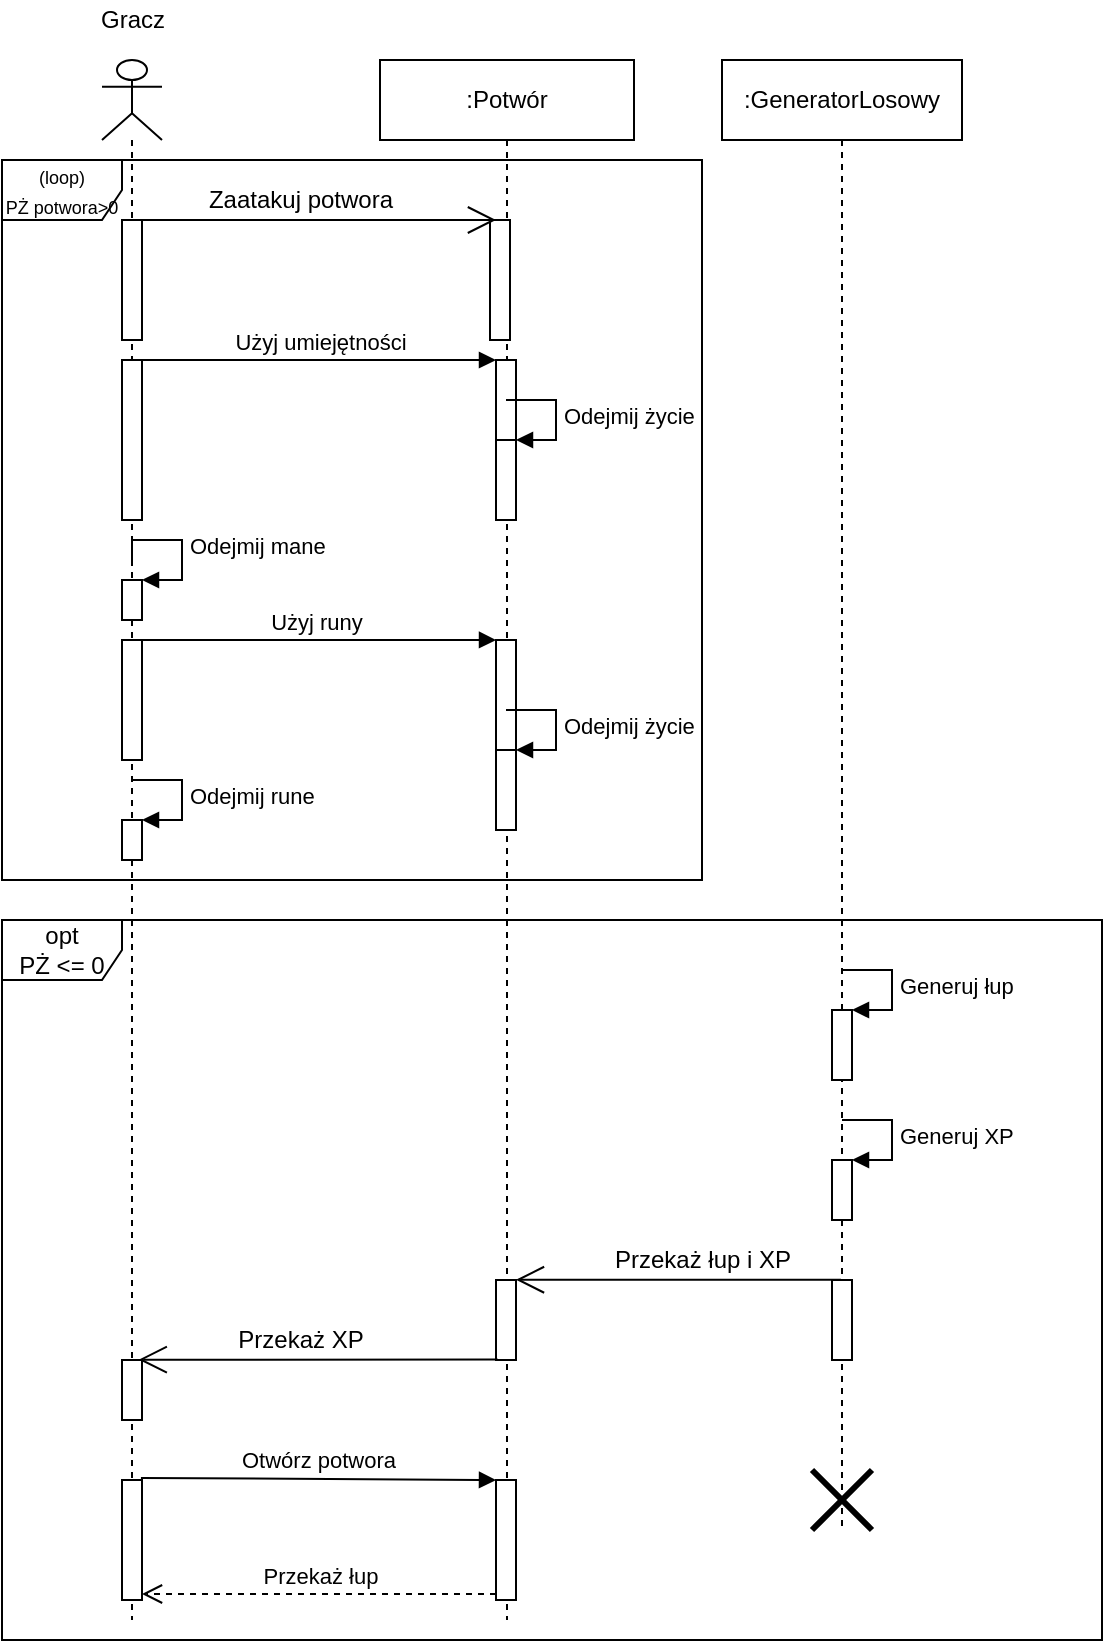 <mxfile version="13.1.14" type="device"><diagram id="5ZBqzmcvv_XAJpkxbD_R" name="Page-1"><mxGraphModel dx="1662" dy="795" grid="1" gridSize="10" guides="1" tooltips="1" connect="1" arrows="1" fold="1" page="1" pageScale="1" pageWidth="827" pageHeight="1169" math="0" shadow="0"><root><mxCell id="0"/><mxCell id="1" parent="0"/><mxCell id="UVgUD1vDIoPXAgGHbETY-1" value="" style="shape=umlLifeline;participant=umlActor;perimeter=lifelinePerimeter;whiteSpace=wrap;html=1;container=1;collapsible=0;recursiveResize=0;verticalAlign=top;spacingTop=36;labelBackgroundColor=#ffffff;outlineConnect=0;" vertex="1" parent="1"><mxGeometry x="80" y="40" width="30" height="780" as="geometry"/></mxCell><mxCell id="UVgUD1vDIoPXAgGHbETY-7" value="" style="html=1;points=[];perimeter=orthogonalPerimeter;" vertex="1" parent="UVgUD1vDIoPXAgGHbETY-1"><mxGeometry x="10" y="80" width="10" height="60" as="geometry"/></mxCell><mxCell id="UVgUD1vDIoPXAgGHbETY-18" value="" style="html=1;points=[];perimeter=orthogonalPerimeter;" vertex="1" parent="UVgUD1vDIoPXAgGHbETY-1"><mxGeometry x="10" y="260" width="10" height="20" as="geometry"/></mxCell><mxCell id="UVgUD1vDIoPXAgGHbETY-19" value="Odejmij mane" style="edgeStyle=orthogonalEdgeStyle;html=1;align=left;spacingLeft=2;endArrow=block;rounded=0;entryX=1;entryY=0;" edge="1" target="UVgUD1vDIoPXAgGHbETY-18" parent="UVgUD1vDIoPXAgGHbETY-1"><mxGeometry relative="1" as="geometry"><mxPoint x="15" y="250" as="sourcePoint"/><Array as="points"><mxPoint x="15" y="240"/><mxPoint x="40" y="240"/><mxPoint x="40" y="260"/></Array></mxGeometry></mxCell><mxCell id="UVgUD1vDIoPXAgGHbETY-20" value="" style="html=1;points=[];perimeter=orthogonalPerimeter;" vertex="1" parent="UVgUD1vDIoPXAgGHbETY-1"><mxGeometry x="10" y="380" width="10" height="20" as="geometry"/></mxCell><mxCell id="UVgUD1vDIoPXAgGHbETY-21" value="Odejmij rune" style="edgeStyle=orthogonalEdgeStyle;html=1;align=left;spacingLeft=2;endArrow=block;rounded=0;" edge="1" parent="UVgUD1vDIoPXAgGHbETY-1" source="UVgUD1vDIoPXAgGHbETY-1"><mxGeometry relative="1" as="geometry"><mxPoint x="15" y="380" as="sourcePoint"/><Array as="points"><mxPoint x="40" y="360"/><mxPoint x="40" y="380"/></Array><mxPoint x="20" y="380" as="targetPoint"/></mxGeometry></mxCell><mxCell id="UVgUD1vDIoPXAgGHbETY-26" value="" style="html=1;points=[];perimeter=orthogonalPerimeter;" vertex="1" parent="UVgUD1vDIoPXAgGHbETY-1"><mxGeometry x="10" y="150" width="10" height="80" as="geometry"/></mxCell><mxCell id="UVgUD1vDIoPXAgGHbETY-32" value="" style="html=1;points=[];perimeter=orthogonalPerimeter;" vertex="1" parent="UVgUD1vDIoPXAgGHbETY-1"><mxGeometry x="10" y="290" width="10" height="60" as="geometry"/></mxCell><mxCell id="UVgUD1vDIoPXAgGHbETY-43" value="" style="html=1;points=[];perimeter=orthogonalPerimeter;" vertex="1" parent="UVgUD1vDIoPXAgGHbETY-1"><mxGeometry x="10" y="650" width="10" height="30" as="geometry"/></mxCell><mxCell id="UVgUD1vDIoPXAgGHbETY-52" value="" style="html=1;points=[];perimeter=orthogonalPerimeter;" vertex="1" parent="UVgUD1vDIoPXAgGHbETY-1"><mxGeometry x="10" y="710" width="10" height="60" as="geometry"/></mxCell><mxCell id="UVgUD1vDIoPXAgGHbETY-2" value="Gracz" style="text;html=1;align=center;verticalAlign=middle;resizable=0;points=[];autosize=1;" vertex="1" parent="1"><mxGeometry x="70" y="10" width="50" height="20" as="geometry"/></mxCell><mxCell id="UVgUD1vDIoPXAgGHbETY-5" value=":Potwór" style="shape=umlLifeline;perimeter=lifelinePerimeter;whiteSpace=wrap;html=1;container=1;collapsible=0;recursiveResize=0;outlineConnect=0;" vertex="1" parent="1"><mxGeometry x="219" y="40" width="127" height="780" as="geometry"/></mxCell><mxCell id="UVgUD1vDIoPXAgGHbETY-10" value="" style="html=1;points=[];perimeter=orthogonalPerimeter;" vertex="1" parent="UVgUD1vDIoPXAgGHbETY-5"><mxGeometry x="55" y="80" width="10" height="60" as="geometry"/></mxCell><mxCell id="UVgUD1vDIoPXAgGHbETY-23" value="" style="html=1;points=[];perimeter=orthogonalPerimeter;" vertex="1" parent="UVgUD1vDIoPXAgGHbETY-5"><mxGeometry x="58" y="150" width="10" height="80" as="geometry"/></mxCell><mxCell id="UVgUD1vDIoPXAgGHbETY-27" value="" style="html=1;points=[];perimeter=orthogonalPerimeter;" vertex="1" parent="UVgUD1vDIoPXAgGHbETY-5"><mxGeometry x="58" y="190" width="10" height="40" as="geometry"/></mxCell><mxCell id="UVgUD1vDIoPXAgGHbETY-28" value="Odejmij życie" style="edgeStyle=orthogonalEdgeStyle;html=1;align=left;spacingLeft=2;endArrow=block;rounded=0;entryX=1;entryY=0;" edge="1" target="UVgUD1vDIoPXAgGHbETY-27" parent="UVgUD1vDIoPXAgGHbETY-5"><mxGeometry relative="1" as="geometry"><mxPoint x="63" y="170" as="sourcePoint"/><Array as="points"><mxPoint x="88" y="170"/></Array></mxGeometry></mxCell><mxCell id="UVgUD1vDIoPXAgGHbETY-29" value="" style="html=1;points=[];perimeter=orthogonalPerimeter;" vertex="1" parent="UVgUD1vDIoPXAgGHbETY-5"><mxGeometry x="58" y="290" width="10" height="60" as="geometry"/></mxCell><mxCell id="UVgUD1vDIoPXAgGHbETY-33" value="" style="html=1;points=[];perimeter=orthogonalPerimeter;" vertex="1" parent="UVgUD1vDIoPXAgGHbETY-5"><mxGeometry x="58" y="345" width="10" height="40" as="geometry"/></mxCell><mxCell id="UVgUD1vDIoPXAgGHbETY-34" value="Odejmij życie" style="edgeStyle=orthogonalEdgeStyle;html=1;align=left;spacingLeft=2;endArrow=block;rounded=0;entryX=1;entryY=0;" edge="1" target="UVgUD1vDIoPXAgGHbETY-33" parent="UVgUD1vDIoPXAgGHbETY-5"><mxGeometry relative="1" as="geometry"><mxPoint x="63" y="325" as="sourcePoint"/><Array as="points"><mxPoint x="88" y="325"/></Array></mxGeometry></mxCell><mxCell id="UVgUD1vDIoPXAgGHbETY-49" value="" style="html=1;points=[];perimeter=orthogonalPerimeter;" vertex="1" parent="UVgUD1vDIoPXAgGHbETY-5"><mxGeometry x="58" y="610" width="10" height="40" as="geometry"/></mxCell><mxCell id="UVgUD1vDIoPXAgGHbETY-55" value="" style="html=1;points=[];perimeter=orthogonalPerimeter;" vertex="1" parent="UVgUD1vDIoPXAgGHbETY-5"><mxGeometry x="58" y="710" width="10" height="60" as="geometry"/></mxCell><mxCell id="UVgUD1vDIoPXAgGHbETY-6" value=":GeneratorLosowy" style="shape=umlLifeline;perimeter=lifelinePerimeter;whiteSpace=wrap;html=1;container=1;collapsible=0;recursiveResize=0;outlineConnect=0;" vertex="1" parent="1"><mxGeometry x="390" y="40" width="120" height="735" as="geometry"/></mxCell><mxCell id="UVgUD1vDIoPXAgGHbETY-38" value="" style="html=1;points=[];perimeter=orthogonalPerimeter;" vertex="1" parent="UVgUD1vDIoPXAgGHbETY-6"><mxGeometry x="55" y="475" width="10" height="35" as="geometry"/></mxCell><mxCell id="UVgUD1vDIoPXAgGHbETY-39" value="Generuj łup" style="edgeStyle=orthogonalEdgeStyle;html=1;align=left;spacingLeft=2;endArrow=block;rounded=0;entryX=1;entryY=0;" edge="1" target="UVgUD1vDIoPXAgGHbETY-38" parent="UVgUD1vDIoPXAgGHbETY-6"><mxGeometry relative="1" as="geometry"><mxPoint x="60" y="455" as="sourcePoint"/><Array as="points"><mxPoint x="85" y="455"/></Array></mxGeometry></mxCell><mxCell id="UVgUD1vDIoPXAgGHbETY-40" value="" style="html=1;points=[];perimeter=orthogonalPerimeter;" vertex="1" parent="UVgUD1vDIoPXAgGHbETY-6"><mxGeometry x="55" y="550" width="10" height="30" as="geometry"/></mxCell><mxCell id="UVgUD1vDIoPXAgGHbETY-41" value="Generuj XP" style="edgeStyle=orthogonalEdgeStyle;html=1;align=left;spacingLeft=2;endArrow=block;rounded=0;entryX=1;entryY=0;" edge="1" target="UVgUD1vDIoPXAgGHbETY-40" parent="UVgUD1vDIoPXAgGHbETY-6"><mxGeometry relative="1" as="geometry"><mxPoint x="60" y="530" as="sourcePoint"/><Array as="points"><mxPoint x="85" y="530"/></Array></mxGeometry></mxCell><mxCell id="UVgUD1vDIoPXAgGHbETY-42" value="" style="html=1;points=[];perimeter=orthogonalPerimeter;" vertex="1" parent="UVgUD1vDIoPXAgGHbETY-6"><mxGeometry x="55" y="610" width="10" height="40" as="geometry"/></mxCell><mxCell id="UVgUD1vDIoPXAgGHbETY-53" value="" style="shape=umlDestroy;whiteSpace=wrap;html=1;strokeWidth=3;" vertex="1" parent="UVgUD1vDIoPXAgGHbETY-6"><mxGeometry x="45" y="705" width="30" height="30" as="geometry"/></mxCell><mxCell id="UVgUD1vDIoPXAgGHbETY-12" value="" style="endArrow=open;endFill=1;endSize=12;html=1;entryX=0.3;entryY=0;entryDx=0;entryDy=0;entryPerimeter=0;" edge="1" parent="1" target="UVgUD1vDIoPXAgGHbETY-10"><mxGeometry width="160" relative="1" as="geometry"><mxPoint x="94" y="120" as="sourcePoint"/><mxPoint x="270" y="230" as="targetPoint"/><Array as="points"/></mxGeometry></mxCell><mxCell id="UVgUD1vDIoPXAgGHbETY-13" value="Zaatakuj potwora" style="text;html=1;align=center;verticalAlign=middle;resizable=0;points=[];autosize=1;" vertex="1" parent="1"><mxGeometry x="124" y="100" width="110" height="20" as="geometry"/></mxCell><mxCell id="UVgUD1vDIoPXAgGHbETY-24" value="Użyj umiejętności" style="html=1;verticalAlign=bottom;endArrow=block;entryX=0;entryY=0;" edge="1" target="UVgUD1vDIoPXAgGHbETY-23" parent="1" source="UVgUD1vDIoPXAgGHbETY-26"><mxGeometry relative="1" as="geometry"><mxPoint x="195" y="210" as="sourcePoint"/></mxGeometry></mxCell><mxCell id="UVgUD1vDIoPXAgGHbETY-30" value="Użyj runy" style="html=1;verticalAlign=bottom;endArrow=block;entryX=0;entryY=0;exitX=0.745;exitY=-0.001;exitDx=0;exitDy=0;exitPerimeter=0;" edge="1" target="UVgUD1vDIoPXAgGHbETY-29" parent="1" source="UVgUD1vDIoPXAgGHbETY-32"><mxGeometry relative="1" as="geometry"><mxPoint x="195" y="320" as="sourcePoint"/></mxGeometry></mxCell><mxCell id="UVgUD1vDIoPXAgGHbETY-36" value="&lt;font style=&quot;font-size: 9px&quot;&gt;(loop)&lt;br&gt;PŻ potwora&amp;gt;0&lt;/font&gt;" style="shape=umlFrame;whiteSpace=wrap;html=1;" vertex="1" parent="1"><mxGeometry x="30" y="90" width="350" height="360" as="geometry"/></mxCell><mxCell id="UVgUD1vDIoPXAgGHbETY-44" value="" style="endArrow=open;endFill=1;endSize=12;html=1;entryX=0.997;entryY=-0.003;entryDx=0;entryDy=0;entryPerimeter=0;" edge="1" parent="1" source="UVgUD1vDIoPXAgGHbETY-6" target="UVgUD1vDIoPXAgGHbETY-49"><mxGeometry width="160" relative="1" as="geometry"><mxPoint x="190" y="670" as="sourcePoint"/><mxPoint x="290" y="650" as="targetPoint"/></mxGeometry></mxCell><mxCell id="UVgUD1vDIoPXAgGHbETY-47" value="opt&lt;br&gt;PŻ &amp;lt;= 0" style="shape=umlFrame;whiteSpace=wrap;html=1;" vertex="1" parent="1"><mxGeometry x="30" y="470" width="550" height="360" as="geometry"/></mxCell><mxCell id="UVgUD1vDIoPXAgGHbETY-48" value="Przekaż łup i XP" style="text;html=1;align=center;verticalAlign=middle;resizable=0;points=[];autosize=1;" vertex="1" parent="1"><mxGeometry x="330" y="630" width="100" height="20" as="geometry"/></mxCell><mxCell id="UVgUD1vDIoPXAgGHbETY-50" value="" style="endArrow=open;endFill=1;endSize=12;html=1;exitX=0.081;exitY=0.995;exitDx=0;exitDy=0;exitPerimeter=0;entryX=0.835;entryY=-0.006;entryDx=0;entryDy=0;entryPerimeter=0;" edge="1" parent="1" source="UVgUD1vDIoPXAgGHbETY-49" target="UVgUD1vDIoPXAgGHbETY-43"><mxGeometry width="160" relative="1" as="geometry"><mxPoint x="160" y="740" as="sourcePoint"/><mxPoint x="110" y="689" as="targetPoint"/></mxGeometry></mxCell><mxCell id="UVgUD1vDIoPXAgGHbETY-51" value="Przekaż XP" style="text;html=1;align=center;verticalAlign=middle;resizable=0;points=[];autosize=1;" vertex="1" parent="1"><mxGeometry x="139" y="670" width="80" height="20" as="geometry"/></mxCell><mxCell id="UVgUD1vDIoPXAgGHbETY-56" value="Otwórz potwora" style="html=1;verticalAlign=bottom;endArrow=block;entryX=0;entryY=0;exitX=0.948;exitY=-0.017;exitDx=0;exitDy=0;exitPerimeter=0;" edge="1" target="UVgUD1vDIoPXAgGHbETY-55" parent="1" source="UVgUD1vDIoPXAgGHbETY-52"><mxGeometry relative="1" as="geometry"><mxPoint x="208" y="750" as="sourcePoint"/></mxGeometry></mxCell><mxCell id="UVgUD1vDIoPXAgGHbETY-57" value="Przekaż łup" style="html=1;verticalAlign=bottom;endArrow=open;dashed=1;endSize=8;exitX=0;exitY=0.95;" edge="1" source="UVgUD1vDIoPXAgGHbETY-55" parent="1"><mxGeometry relative="1" as="geometry"><mxPoint x="100" y="807" as="targetPoint"/></mxGeometry></mxCell></root></mxGraphModel></diagram></mxfile>